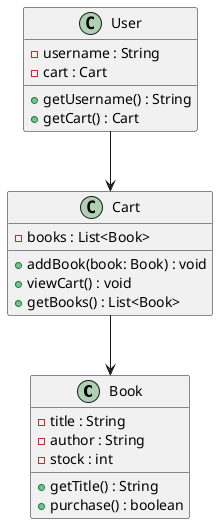 @startuml

class Book {
  - title : String
  - author : String
  - stock : int
  + getTitle() : String
  + purchase() : boolean
}

class Cart {
  - books : List<Book>
  + addBook(book: Book) : void
  + viewCart() : void
  + getBooks() : List<Book>
}

class User {
  - username : String
  - cart : Cart
  + getUsername() : String
  + getCart() : Cart
}

User --> Cart
Cart --> Book

@enduml
